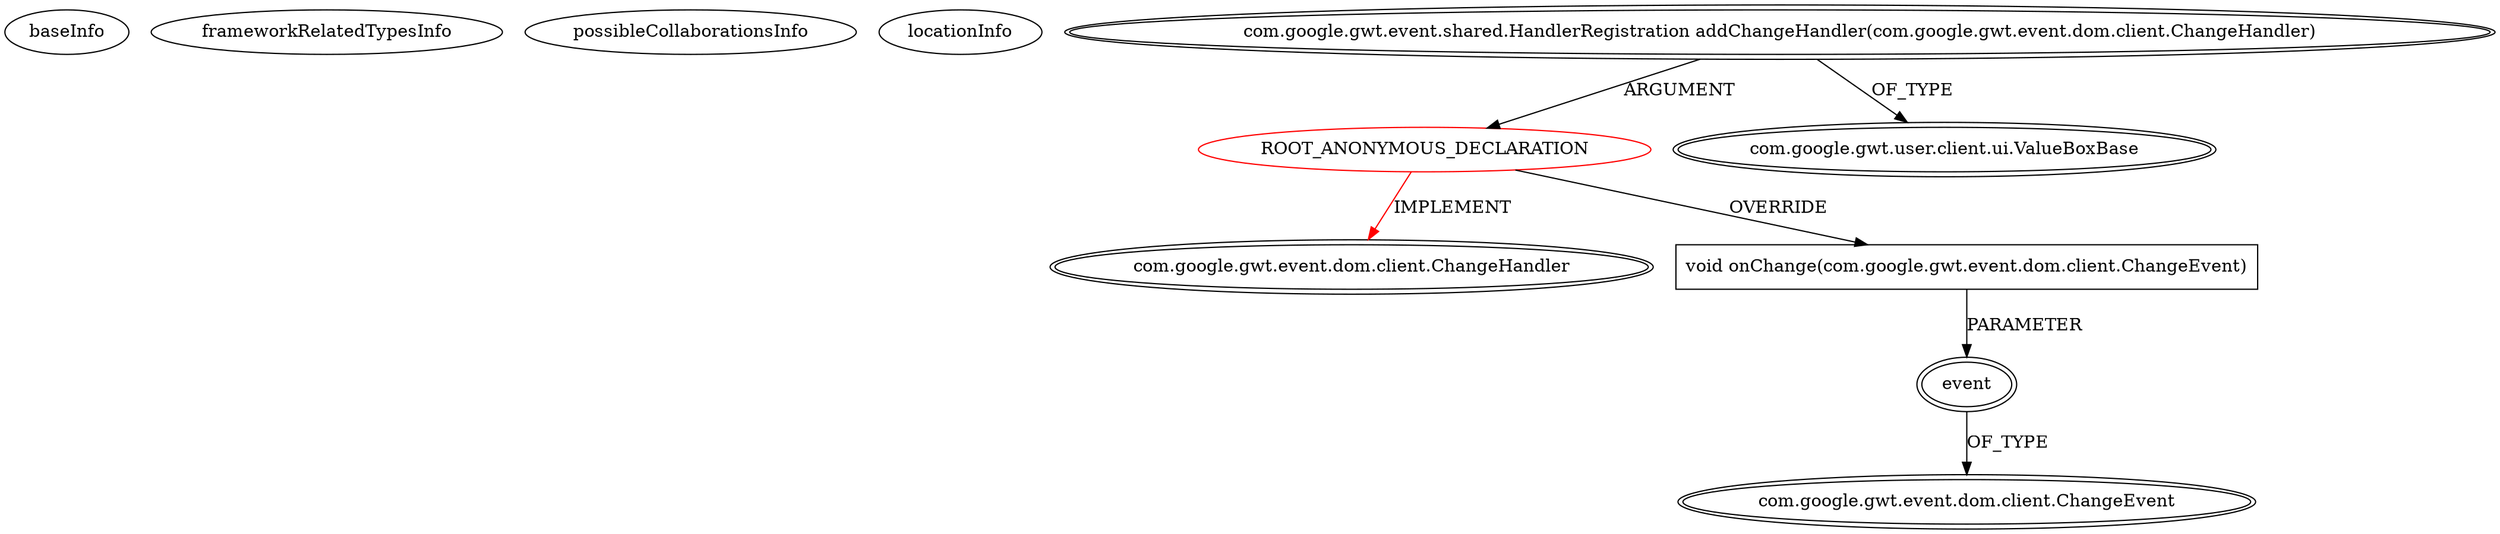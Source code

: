digraph {
baseInfo[graphId=3596,category="extension_graph",isAnonymous=true,possibleRelation=false]
frameworkRelatedTypesInfo[0="com.google.gwt.event.dom.client.ChangeHandler"]
possibleCollaborationsInfo[]
locationInfo[projectName="lambourg-WebGallery",filePath="/lambourg-WebGallery/WebGallery-master/client/src/com/lambourg/webgallery/client/widgets/ExpandingTextArea.java",contextSignature="void ExpandingTextArea(int)",graphId="3596"]
0[label="ROOT_ANONYMOUS_DECLARATION",vertexType="ROOT_ANONYMOUS_DECLARATION",isFrameworkType=false,color=red]
1[label="com.google.gwt.event.dom.client.ChangeHandler",vertexType="FRAMEWORK_INTERFACE_TYPE",isFrameworkType=true,peripheries=2]
2[label="com.google.gwt.event.shared.HandlerRegistration addChangeHandler(com.google.gwt.event.dom.client.ChangeHandler)",vertexType="OUTSIDE_CALL",isFrameworkType=true,peripheries=2]
3[label="com.google.gwt.user.client.ui.ValueBoxBase",vertexType="FRAMEWORK_CLASS_TYPE",isFrameworkType=true,peripheries=2]
4[label="void onChange(com.google.gwt.event.dom.client.ChangeEvent)",vertexType="OVERRIDING_METHOD_DECLARATION",isFrameworkType=false,shape=box]
5[label="event",vertexType="PARAMETER_DECLARATION",isFrameworkType=true,peripheries=2]
6[label="com.google.gwt.event.dom.client.ChangeEvent",vertexType="FRAMEWORK_CLASS_TYPE",isFrameworkType=true,peripheries=2]
0->1[label="IMPLEMENT",color=red]
2->0[label="ARGUMENT"]
2->3[label="OF_TYPE"]
0->4[label="OVERRIDE"]
5->6[label="OF_TYPE"]
4->5[label="PARAMETER"]
}
